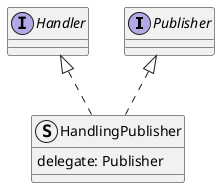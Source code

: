 @startuml "handling_publisher"

interface "Publisher" as pub
struct "HandlingPublisher" as pubHandler{
    {field} delegate: Publisher
}
interface "Handler" as hndl

pubHandler .u.|> pub
pubHandler .u.|> hndl

@enduml